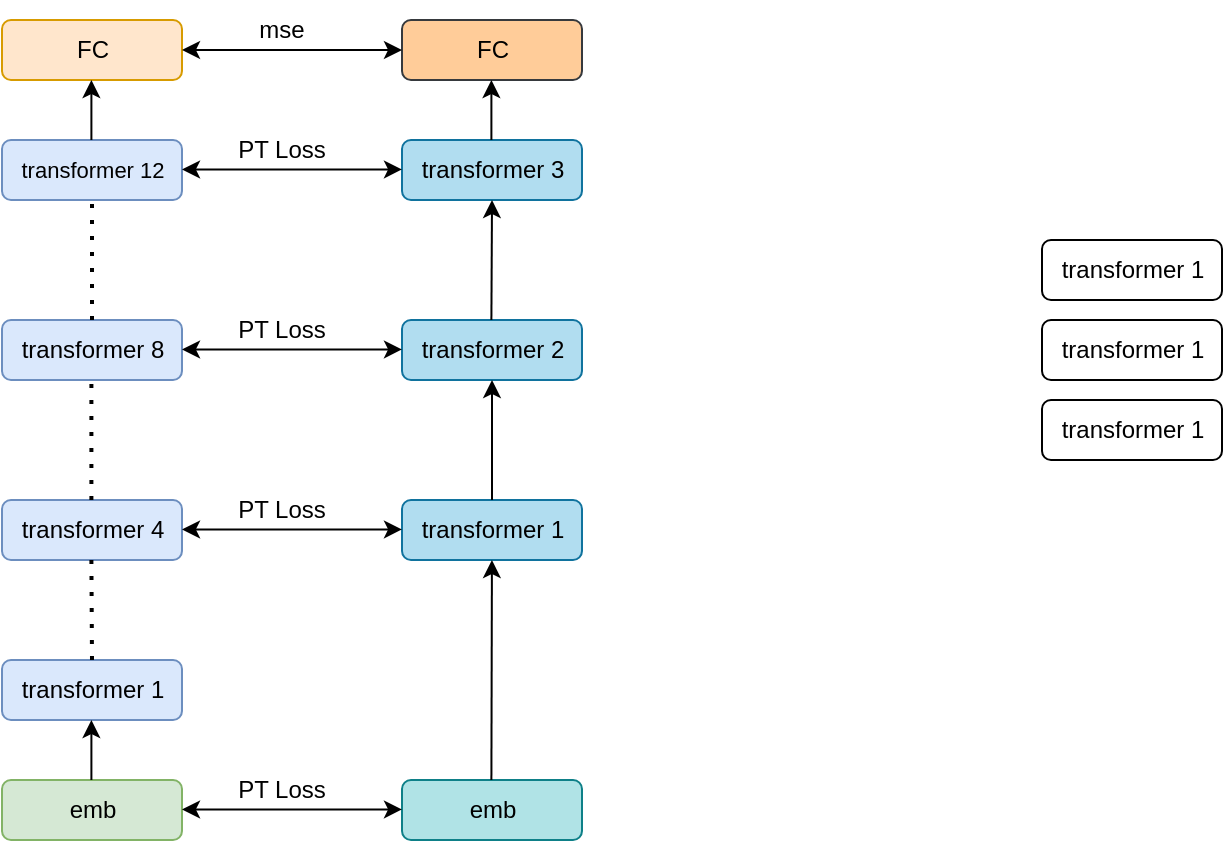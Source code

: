 <mxfile version="15.9.4" type="github"><diagram id="QMmv0H3Q8_8FMSEYWfvZ" name="Page-1"><mxGraphModel dx="1213" dy="768" grid="1" gridSize="10" guides="1" tooltips="1" connect="1" arrows="1" fold="1" page="1" pageScale="1" pageWidth="827" pageHeight="1169" math="0" shadow="0"><root><mxCell id="0"/><mxCell id="1" parent="0"/><mxCell id="yvIFOP8tAVc_2wDgbBIn-2" value="" style="rounded=1;whiteSpace=wrap;html=1;" parent="1" vertex="1"><mxGeometry x="660" y="390" width="90" height="30" as="geometry"/></mxCell><mxCell id="yvIFOP8tAVc_2wDgbBIn-3" value="transformer 1" style="text;html=1;strokeColor=none;fillColor=none;align=center;verticalAlign=middle;whiteSpace=wrap;rounded=0;" parent="1" vertex="1"><mxGeometry x="667.5" y="390" width="75" height="30" as="geometry"/></mxCell><mxCell id="yvIFOP8tAVc_2wDgbBIn-4" value="" style="rounded=1;whiteSpace=wrap;html=1;" parent="1" vertex="1"><mxGeometry x="660" y="350" width="90" height="30" as="geometry"/></mxCell><mxCell id="yvIFOP8tAVc_2wDgbBIn-5" value="transformer 1" style="text;html=1;strokeColor=none;fillColor=none;align=center;verticalAlign=middle;whiteSpace=wrap;rounded=0;" parent="1" vertex="1"><mxGeometry x="667.5" y="350" width="75" height="30" as="geometry"/></mxCell><mxCell id="yvIFOP8tAVc_2wDgbBIn-6" value="" style="rounded=1;whiteSpace=wrap;html=1;fillColor=#dae8fc;strokeColor=#6c8ebf;" parent="1" vertex="1"><mxGeometry x="140" y="480" width="90" height="30" as="geometry"/></mxCell><mxCell id="yvIFOP8tAVc_2wDgbBIn-7" value="transformer 4" style="text;html=1;strokeColor=none;fillColor=none;align=center;verticalAlign=middle;whiteSpace=wrap;rounded=0;" parent="1" vertex="1"><mxGeometry x="147.5" y="480" width="75" height="30" as="geometry"/></mxCell><mxCell id="yvIFOP8tAVc_2wDgbBIn-8" value="" style="rounded=1;whiteSpace=wrap;html=1;" parent="1" vertex="1"><mxGeometry x="660" y="430" width="90" height="30" as="geometry"/></mxCell><mxCell id="yvIFOP8tAVc_2wDgbBIn-9" value="transformer 1" style="text;html=1;strokeColor=none;fillColor=none;align=center;verticalAlign=middle;whiteSpace=wrap;rounded=0;" parent="1" vertex="1"><mxGeometry x="667.5" y="430" width="75" height="30" as="geometry"/></mxCell><mxCell id="yvIFOP8tAVc_2wDgbBIn-10" value="" style="rounded=1;whiteSpace=wrap;html=1;fillColor=#b1ddf0;strokeColor=#10739e;" parent="1" vertex="1"><mxGeometry x="340" y="480" width="90" height="30" as="geometry"/></mxCell><mxCell id="yvIFOP8tAVc_2wDgbBIn-11" value="transformer 1" style="text;html=1;strokeColor=none;fillColor=none;align=center;verticalAlign=middle;whiteSpace=wrap;rounded=0;" parent="1" vertex="1"><mxGeometry x="347.5" y="480" width="75" height="30" as="geometry"/></mxCell><mxCell id="yvIFOP8tAVc_2wDgbBIn-12" value="" style="rounded=1;whiteSpace=wrap;html=1;fillColor=#b1ddf0;strokeColor=#10739e;" parent="1" vertex="1"><mxGeometry x="340" y="390" width="90" height="30" as="geometry"/></mxCell><mxCell id="yvIFOP8tAVc_2wDgbBIn-13" value="transformer 2" style="text;html=1;strokeColor=none;fillColor=none;align=center;verticalAlign=middle;whiteSpace=wrap;rounded=0;" parent="1" vertex="1"><mxGeometry x="347.5" y="390" width="75" height="30" as="geometry"/></mxCell><mxCell id="yvIFOP8tAVc_2wDgbBIn-14" value="" style="rounded=1;whiteSpace=wrap;html=1;fillColor=#d5e8d4;strokeColor=#82b366;" parent="1" vertex="1"><mxGeometry x="140" y="620" width="90" height="30" as="geometry"/></mxCell><mxCell id="yvIFOP8tAVc_2wDgbBIn-15" value="emb" style="text;html=1;strokeColor=none;fillColor=none;align=center;verticalAlign=middle;whiteSpace=wrap;rounded=0;" parent="1" vertex="1"><mxGeometry x="147.5" y="620" width="75" height="30" as="geometry"/></mxCell><mxCell id="yvIFOP8tAVc_2wDgbBIn-16" value="" style="rounded=1;whiteSpace=wrap;html=1;fillColor=#dae8fc;strokeColor=#6c8ebf;" parent="1" vertex="1"><mxGeometry x="140" y="560" width="90" height="30" as="geometry"/></mxCell><mxCell id="yvIFOP8tAVc_2wDgbBIn-17" value="transformer 1" style="text;html=1;strokeColor=none;fillColor=none;align=center;verticalAlign=middle;whiteSpace=wrap;rounded=0;" parent="1" vertex="1"><mxGeometry x="147.5" y="560" width="75" height="30" as="geometry"/></mxCell><mxCell id="yvIFOP8tAVc_2wDgbBIn-18" value="" style="rounded=1;whiteSpace=wrap;html=1;fillColor=#b1ddf0;strokeColor=#10739e;" parent="1" vertex="1"><mxGeometry x="340" y="300" width="90" height="30" as="geometry"/></mxCell><mxCell id="yvIFOP8tAVc_2wDgbBIn-19" value="transformer 3" style="text;html=1;strokeColor=none;fillColor=none;align=center;verticalAlign=middle;whiteSpace=wrap;rounded=0;" parent="1" vertex="1"><mxGeometry x="347.5" y="300" width="75" height="30" as="geometry"/></mxCell><mxCell id="yvIFOP8tAVc_2wDgbBIn-20" value="" style="rounded=1;whiteSpace=wrap;html=1;fillColor=#ffe6cc;strokeColor=#d79b00;" parent="1" vertex="1"><mxGeometry x="140" y="240" width="90" height="30" as="geometry"/></mxCell><mxCell id="yvIFOP8tAVc_2wDgbBIn-21" value="FC" style="text;html=1;strokeColor=none;fillColor=none;align=center;verticalAlign=middle;whiteSpace=wrap;rounded=0;" parent="1" vertex="1"><mxGeometry x="147.5" y="240" width="75" height="30" as="geometry"/></mxCell><mxCell id="yvIFOP8tAVc_2wDgbBIn-22" value="" style="rounded=1;whiteSpace=wrap;html=1;fillColor=#dae8fc;strokeColor=#6c8ebf;" parent="1" vertex="1"><mxGeometry x="140" y="390" width="90" height="30" as="geometry"/></mxCell><mxCell id="yvIFOP8tAVc_2wDgbBIn-23" value="transformer 8" style="text;html=1;strokeColor=none;fillColor=none;align=center;verticalAlign=middle;whiteSpace=wrap;rounded=0;" parent="1" vertex="1"><mxGeometry x="147.5" y="390" width="75" height="30" as="geometry"/></mxCell><mxCell id="yvIFOP8tAVc_2wDgbBIn-24" value="" style="rounded=1;whiteSpace=wrap;html=1;fillColor=#dae8fc;strokeColor=#6c8ebf;" parent="1" vertex="1"><mxGeometry x="140" y="300" width="90" height="30" as="geometry"/></mxCell><mxCell id="yvIFOP8tAVc_2wDgbBIn-25" value="&lt;font style=&quot;font-size: 11px&quot;&gt;transformer 12&lt;/font&gt;" style="text;html=1;strokeColor=none;fillColor=none;align=center;verticalAlign=middle;whiteSpace=wrap;rounded=0;" parent="1" vertex="1"><mxGeometry x="143.75" y="300" width="82.5" height="30" as="geometry"/></mxCell><mxCell id="yvIFOP8tAVc_2wDgbBIn-29" value="" style="rounded=1;whiteSpace=wrap;html=1;fillColor=#b0e3e6;strokeColor=#0e8088;" parent="1" vertex="1"><mxGeometry x="340" y="620" width="90" height="30" as="geometry"/></mxCell><mxCell id="yvIFOP8tAVc_2wDgbBIn-30" value="emb" style="text;html=1;strokeColor=none;fillColor=none;align=center;verticalAlign=middle;whiteSpace=wrap;rounded=0;" parent="1" vertex="1"><mxGeometry x="347.5" y="620" width="75" height="30" as="geometry"/></mxCell><mxCell id="yvIFOP8tAVc_2wDgbBIn-31" value="" style="rounded=1;whiteSpace=wrap;html=1;fillColor=#ffcc99;strokeColor=#36393d;" parent="1" vertex="1"><mxGeometry x="340" y="240" width="90" height="30" as="geometry"/></mxCell><mxCell id="yvIFOP8tAVc_2wDgbBIn-32" value="FC" style="text;html=1;strokeColor=none;fillColor=none;align=center;verticalAlign=middle;whiteSpace=wrap;rounded=0;" parent="1" vertex="1"><mxGeometry x="347.5" y="240" width="75" height="30" as="geometry"/></mxCell><mxCell id="yvIFOP8tAVc_2wDgbBIn-33" value="" style="endArrow=classic;html=1;rounded=0;" parent="1" edge="1"><mxGeometry width="50" height="50" relative="1" as="geometry"><mxPoint x="184.7" y="620" as="sourcePoint"/><mxPoint x="184.7" y="590" as="targetPoint"/></mxGeometry></mxCell><mxCell id="yvIFOP8tAVc_2wDgbBIn-34" value="" style="endArrow=classic;html=1;rounded=0;" parent="1" edge="1"><mxGeometry width="50" height="50" relative="1" as="geometry"><mxPoint x="184.7" y="300" as="sourcePoint"/><mxPoint x="184.7" y="270" as="targetPoint"/></mxGeometry></mxCell><mxCell id="yvIFOP8tAVc_2wDgbBIn-35" value="" style="endArrow=classic;html=1;rounded=0;" parent="1" target="yvIFOP8tAVc_2wDgbBIn-11" edge="1"><mxGeometry width="50" height="50" relative="1" as="geometry"><mxPoint x="384.7" y="620" as="sourcePoint"/><mxPoint x="384.7" y="590" as="targetPoint"/></mxGeometry></mxCell><mxCell id="yvIFOP8tAVc_2wDgbBIn-36" value="" style="endArrow=classic;html=1;rounded=0;exitX=0.5;exitY=0;exitDx=0;exitDy=0;entryX=0.5;entryY=1;entryDx=0;entryDy=0;" parent="1" source="yvIFOP8tAVc_2wDgbBIn-11" target="yvIFOP8tAVc_2wDgbBIn-13" edge="1"><mxGeometry width="50" height="50" relative="1" as="geometry"><mxPoint x="384.7" y="470" as="sourcePoint"/><mxPoint x="384.7" y="440" as="targetPoint"/></mxGeometry></mxCell><mxCell id="yvIFOP8tAVc_2wDgbBIn-38" value="" style="endArrow=classic;html=1;rounded=0;entryX=0.5;entryY=1;entryDx=0;entryDy=0;" parent="1" target="yvIFOP8tAVc_2wDgbBIn-19" edge="1"><mxGeometry width="50" height="50" relative="1" as="geometry"><mxPoint x="384.7" y="390" as="sourcePoint"/><mxPoint x="384.7" y="360" as="targetPoint"/></mxGeometry></mxCell><mxCell id="yvIFOP8tAVc_2wDgbBIn-39" value="" style="endArrow=classic;html=1;rounded=0;" parent="1" edge="1"><mxGeometry width="50" height="50" relative="1" as="geometry"><mxPoint x="384.7" y="300" as="sourcePoint"/><mxPoint x="384.7" y="270" as="targetPoint"/></mxGeometry></mxCell><mxCell id="yvIFOP8tAVc_2wDgbBIn-40" value="" style="endArrow=classic;startArrow=classic;html=1;rounded=0;exitX=1;exitY=0.5;exitDx=0;exitDy=0;entryX=0;entryY=0.5;entryDx=0;entryDy=0;" parent="1" source="yvIFOP8tAVc_2wDgbBIn-20" target="yvIFOP8tAVc_2wDgbBIn-31" edge="1"><mxGeometry width="50" height="50" relative="1" as="geometry"><mxPoint x="240" y="310" as="sourcePoint"/><mxPoint x="290" y="260" as="targetPoint"/></mxGeometry></mxCell><mxCell id="yvIFOP8tAVc_2wDgbBIn-41" value="mse" style="text;html=1;strokeColor=none;fillColor=none;align=center;verticalAlign=middle;whiteSpace=wrap;rounded=0;" parent="1" vertex="1"><mxGeometry x="250" y="230" width="60" height="30" as="geometry"/></mxCell><mxCell id="yvIFOP8tAVc_2wDgbBIn-43" value="" style="endArrow=none;dashed=1;html=1;dashPattern=1 3;strokeWidth=2;rounded=0;exitX=0.5;exitY=0;exitDx=0;exitDy=0;entryX=0.5;entryY=1;entryDx=0;entryDy=0;" parent="1" source="yvIFOP8tAVc_2wDgbBIn-23" target="yvIFOP8tAVc_2wDgbBIn-25" edge="1"><mxGeometry width="50" height="50" relative="1" as="geometry"><mxPoint x="140" y="380" as="sourcePoint"/><mxPoint x="185" y="340" as="targetPoint"/></mxGeometry></mxCell><mxCell id="yvIFOP8tAVc_2wDgbBIn-44" value="" style="endArrow=none;dashed=1;html=1;dashPattern=1 3;strokeWidth=2;rounded=0;exitX=0.5;exitY=0;exitDx=0;exitDy=0;entryX=0.5;entryY=1;entryDx=0;entryDy=0;" parent="1" edge="1"><mxGeometry width="50" height="50" relative="1" as="geometry"><mxPoint x="184.7" y="480" as="sourcePoint"/><mxPoint x="184.7" y="420" as="targetPoint"/></mxGeometry></mxCell><mxCell id="yvIFOP8tAVc_2wDgbBIn-45" value="" style="endArrow=none;dashed=1;html=1;dashPattern=1 3;strokeWidth=2;rounded=0;entryX=0.5;entryY=1;entryDx=0;entryDy=0;" parent="1" edge="1"><mxGeometry width="50" height="50" relative="1" as="geometry"><mxPoint x="185" y="560" as="sourcePoint"/><mxPoint x="184.7" y="510" as="targetPoint"/></mxGeometry></mxCell><mxCell id="yvIFOP8tAVc_2wDgbBIn-46" value="" style="endArrow=classic;startArrow=classic;html=1;rounded=0;exitX=1;exitY=0.5;exitDx=0;exitDy=0;entryX=0;entryY=0.5;entryDx=0;entryDy=0;" parent="1" edge="1"><mxGeometry width="50" height="50" relative="1" as="geometry"><mxPoint x="230" y="314.7" as="sourcePoint"/><mxPoint x="340" y="314.7" as="targetPoint"/></mxGeometry></mxCell><mxCell id="yvIFOP8tAVc_2wDgbBIn-47" value="" style="endArrow=classic;startArrow=classic;html=1;rounded=0;exitX=1;exitY=0.5;exitDx=0;exitDy=0;entryX=0;entryY=0.5;entryDx=0;entryDy=0;" parent="1" edge="1"><mxGeometry width="50" height="50" relative="1" as="geometry"><mxPoint x="230" y="404.7" as="sourcePoint"/><mxPoint x="340" y="404.7" as="targetPoint"/></mxGeometry></mxCell><mxCell id="yvIFOP8tAVc_2wDgbBIn-48" value="" style="endArrow=classic;startArrow=classic;html=1;rounded=0;exitX=1;exitY=0.5;exitDx=0;exitDy=0;entryX=0;entryY=0.5;entryDx=0;entryDy=0;" parent="1" edge="1"><mxGeometry width="50" height="50" relative="1" as="geometry"><mxPoint x="230" y="494.7" as="sourcePoint"/><mxPoint x="340" y="494.7" as="targetPoint"/></mxGeometry></mxCell><mxCell id="yvIFOP8tAVc_2wDgbBIn-49" value="" style="endArrow=classic;startArrow=classic;html=1;rounded=0;exitX=1;exitY=0.5;exitDx=0;exitDy=0;entryX=0;entryY=0.5;entryDx=0;entryDy=0;" parent="1" edge="1"><mxGeometry width="50" height="50" relative="1" as="geometry"><mxPoint x="230" y="634.7" as="sourcePoint"/><mxPoint x="340" y="634.7" as="targetPoint"/></mxGeometry></mxCell><mxCell id="yvIFOP8tAVc_2wDgbBIn-50" value="PT Loss" style="text;html=1;strokeColor=none;fillColor=none;align=center;verticalAlign=middle;whiteSpace=wrap;rounded=0;" parent="1" vertex="1"><mxGeometry x="250" y="290" width="60" height="30" as="geometry"/></mxCell><mxCell id="yvIFOP8tAVc_2wDgbBIn-52" value="PT Loss" style="text;html=1;strokeColor=none;fillColor=none;align=center;verticalAlign=middle;whiteSpace=wrap;rounded=0;" parent="1" vertex="1"><mxGeometry x="250" y="380" width="60" height="30" as="geometry"/></mxCell><mxCell id="yvIFOP8tAVc_2wDgbBIn-54" value="PT Loss" style="text;html=1;strokeColor=none;fillColor=none;align=center;verticalAlign=middle;whiteSpace=wrap;rounded=0;" parent="1" vertex="1"><mxGeometry x="250" y="470" width="60" height="30" as="geometry"/></mxCell><mxCell id="yvIFOP8tAVc_2wDgbBIn-55" value="PT Loss" style="text;html=1;strokeColor=none;fillColor=none;align=center;verticalAlign=middle;whiteSpace=wrap;rounded=0;" parent="1" vertex="1"><mxGeometry x="250" y="610" width="60" height="30" as="geometry"/></mxCell></root></mxGraphModel></diagram></mxfile>